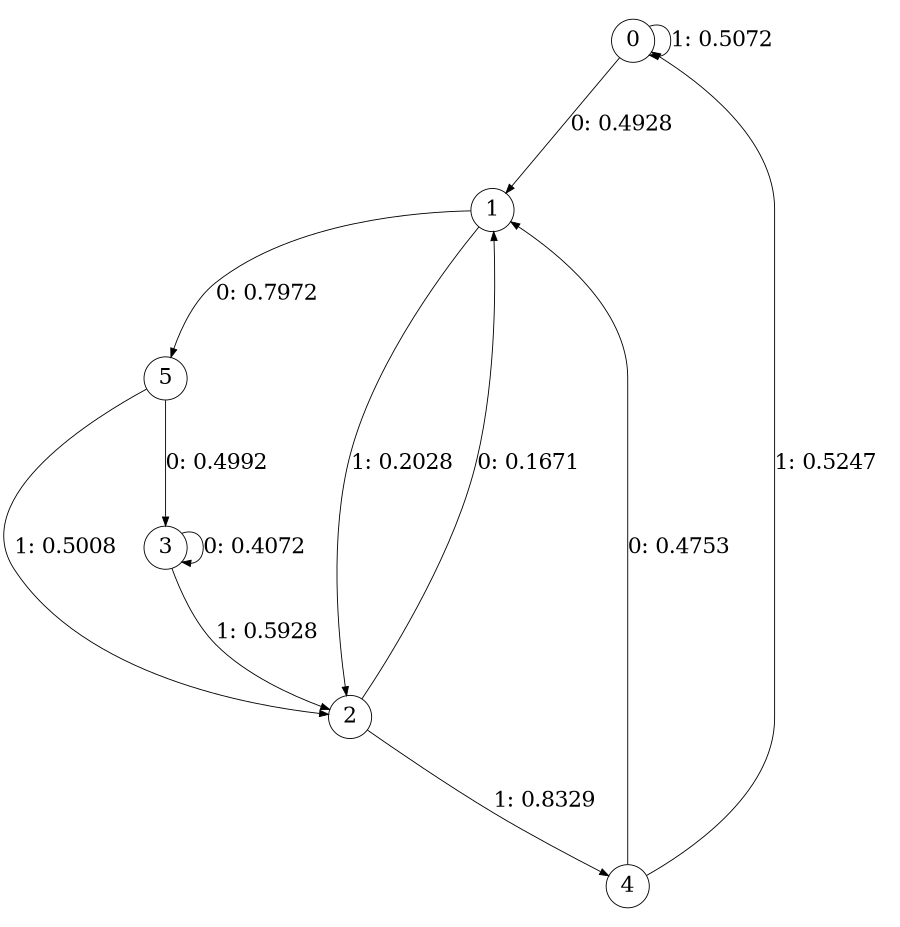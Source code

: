 digraph "ch13randomL3" {
size = "6,8.5";
ratio = "fill";
node [shape = circle];
node [fontsize = 24];
edge [fontsize = 24];
0 -> 1 [label = "0: 0.4928   "];
0 -> 0 [label = "1: 0.5072   "];
1 -> 5 [label = "0: 0.7972   "];
1 -> 2 [label = "1: 0.2028   "];
2 -> 1 [label = "0: 0.1671   "];
2 -> 4 [label = "1: 0.8329   "];
3 -> 3 [label = "0: 0.4072   "];
3 -> 2 [label = "1: 0.5928   "];
4 -> 1 [label = "0: 0.4753   "];
4 -> 0 [label = "1: 0.5247   "];
5 -> 3 [label = "0: 0.4992   "];
5 -> 2 [label = "1: 0.5008   "];
}
